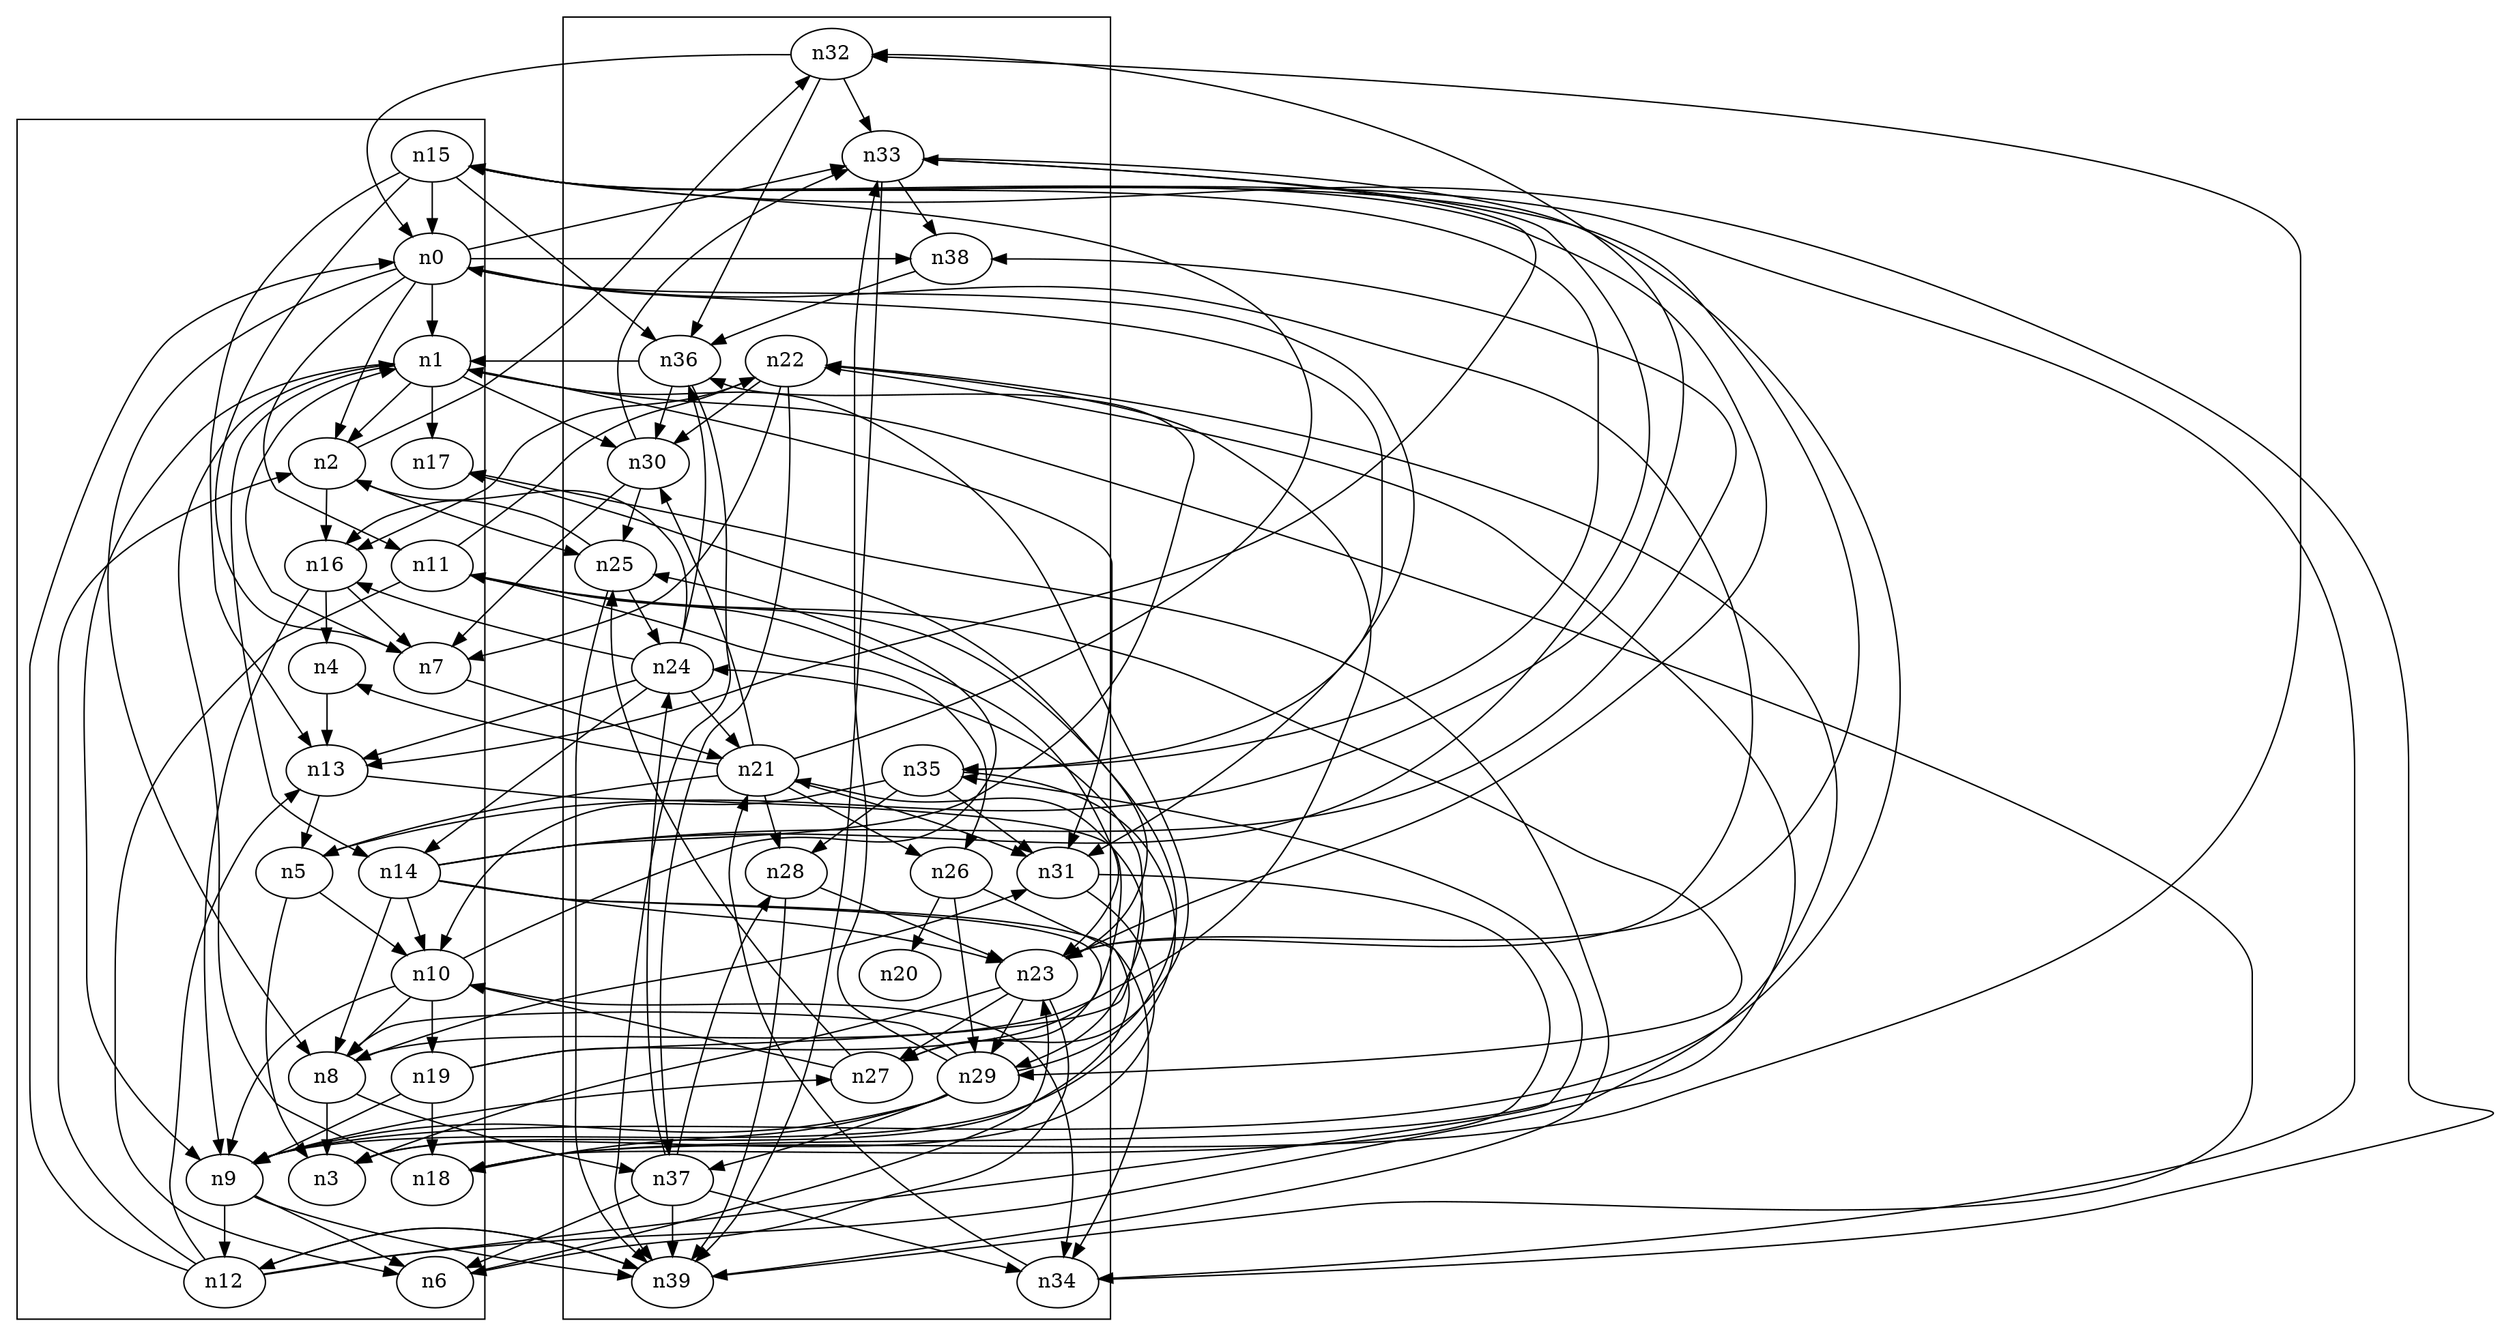 digraph g {
  subgraph cluster_0 {
    n0;
    n1;
    n2;
    n3;
    n4;
    n5;
    n6;
    n7;
    n8;
    n9;
    n10;
    n11;
    n12;
    n13;
    n14;
    n15;
    n16;
    n17;
    n18;
    n19;
  }

  n0 -> n1;
  n0 -> n2;
  n0 -> n11;
  n0 -> n33;
  n1 -> n2;
  n1 -> n9;
  n1 -> n14;
  n1 -> n17;
  n1 -> n30;
  n1 -> n31;
  n1 -> n39;
  n2 -> n16;
  n2 -> n25;
  n2 -> n32;
  n4 -> n13;
  n5 -> n3;
  n5 -> n10;
  n5 -> n32;
  n6 -> n23;
  n7 -> n1;
  n7 -> n21;
  n8 -> n3;
  n8 -> n31;
  n8 -> n37;
  n9 -> n6;
  n9 -> n12;
  n9 -> n27;
  n9 -> n39;
  n10 -> n8;
  n10 -> n9;
  n10 -> n19;
  n10 -> n25;
  n10 -> n34;
  n11 -> n6;
  n11 -> n22;
  n11 -> n23;
  n11 -> n26;
  n11 -> n29;
  n12 -> n0;
  n12 -> n2;
  n12 -> n13;
  n12 -> n22;
  n12 -> n35;
  n12 -> n39;
  n13 -> n5;
  n13 -> n29;
  n14 -> n8;
  n14 -> n10;
  n14 -> n23;
  n14 -> n27;
  n14 -> n33;
  n14 -> n34;
  n14 -> n36;
  n14 -> n38;
  n15 -> n0;
  n15 -> n7;
  n15 -> n13;
  n15 -> n23;
  n15 -> n34;
  n15 -> n35;
  n15 -> n36;
  n16 -> n4;
  n16 -> n7;
  n16 -> n9;
  n18 -> n1;
  n18 -> n22;
  n18 -> n32;
  n19 -> n9;
  n19 -> n18;
  n19 -> n21;
  n19 -> n24;
  subgraph cluster_1 {
    n20;
    n21;
    n22;
    n23;
    n24;
    n25;
    n26;
    n27;
    n28;
    n29;
    n30;
    n31;
    n32;
    n33;
    n34;
    n35;
    n36;
    n37;
    n38;
    n39;
  }

  n0 -> n8;
  n0 -> n31;
  n0 -> n35;
  n0 -> n38;
  n21 -> n4;
  n21 -> n5;
  n21 -> n15;
  n21 -> n26;
  n21 -> n28;
  n21 -> n30;
  n21 -> n31;
  n22 -> n7;
  n22 -> n8;
  n22 -> n16;
  n22 -> n30;
  n22 -> n37;
  n23 -> n0;
  n23 -> n3;
  n23 -> n6;
  n23 -> n15;
  n23 -> n17;
  n23 -> n27;
  n23 -> n29;
  n24 -> n2;
  n24 -> n13;
  n24 -> n14;
  n24 -> n16;
  n24 -> n21;
  n24 -> n36;
  n25 -> n16;
  n25 -> n24;
  n25 -> n39;
  n26 -> n3;
  n26 -> n20;
  n26 -> n29;
  n27 -> n1;
  n27 -> n10;
  n27 -> n25;
  n28 -> n23;
  n28 -> n39;
  n29 -> n8;
  n29 -> n9;
  n29 -> n11;
  n29 -> n18;
  n29 -> n33;
  n29 -> n37;
  n30 -> n7;
  n30 -> n25;
  n30 -> n33;
  n31 -> n3;
  n31 -> n18;
  n32 -> n0;
  n32 -> n33;
  n32 -> n36;
  n33 -> n9;
  n33 -> n13;
  n33 -> n38;
  n33 -> n39;
  n34 -> n15;
  n34 -> n21;
  n35 -> n9;
  n35 -> n10;
  n35 -> n28;
  n35 -> n31;
  n36 -> n1;
  n36 -> n30;
  n36 -> n39;
  n37 -> n6;
  n37 -> n24;
  n37 -> n28;
  n37 -> n34;
  n37 -> n39;
  n38 -> n36;
  n39 -> n12;
  n39 -> n17;
}
